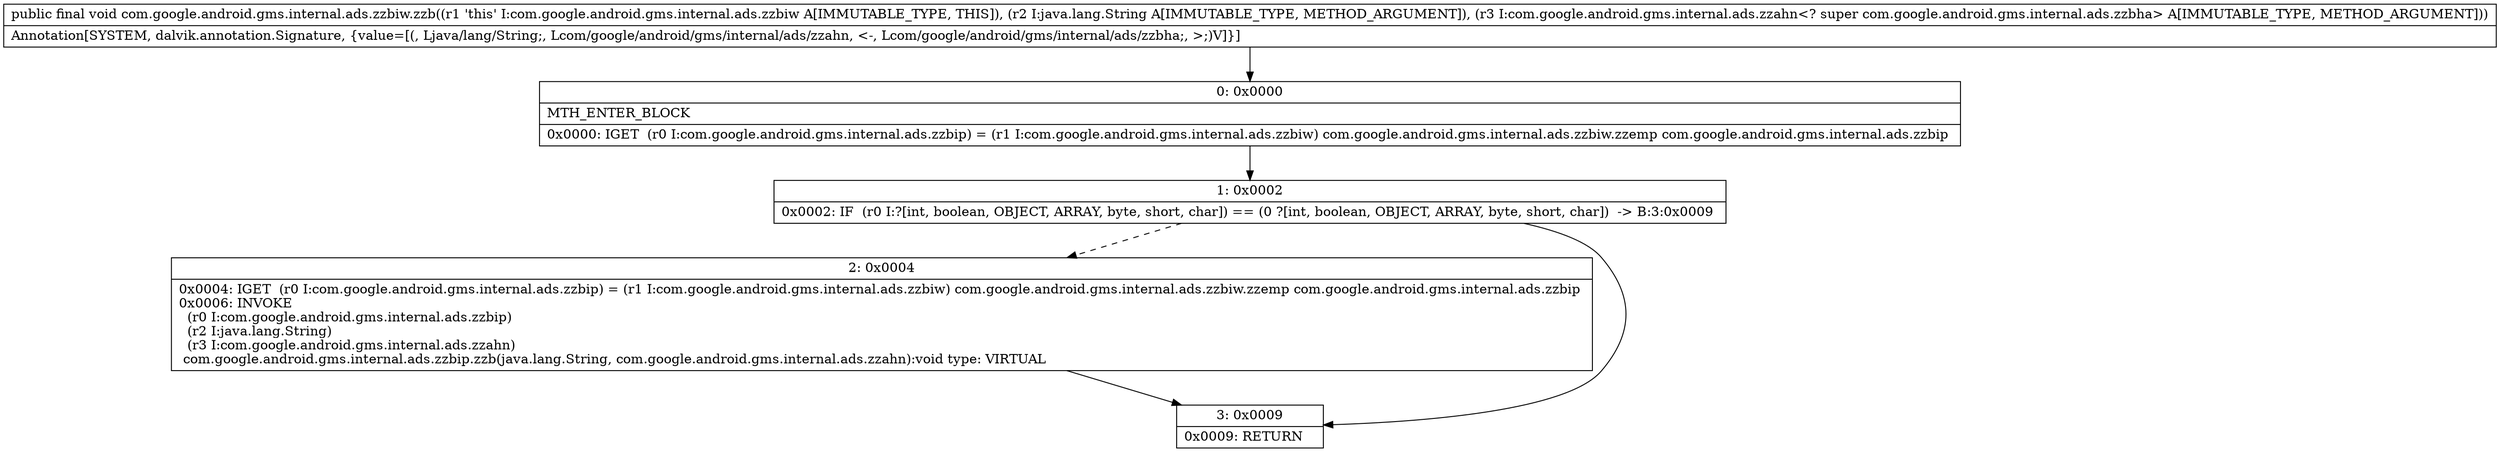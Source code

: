 digraph "CFG forcom.google.android.gms.internal.ads.zzbiw.zzb(Ljava\/lang\/String;Lcom\/google\/android\/gms\/internal\/ads\/zzahn;)V" {
Node_0 [shape=record,label="{0\:\ 0x0000|MTH_ENTER_BLOCK\l|0x0000: IGET  (r0 I:com.google.android.gms.internal.ads.zzbip) = (r1 I:com.google.android.gms.internal.ads.zzbiw) com.google.android.gms.internal.ads.zzbiw.zzemp com.google.android.gms.internal.ads.zzbip \l}"];
Node_1 [shape=record,label="{1\:\ 0x0002|0x0002: IF  (r0 I:?[int, boolean, OBJECT, ARRAY, byte, short, char]) == (0 ?[int, boolean, OBJECT, ARRAY, byte, short, char])  \-\> B:3:0x0009 \l}"];
Node_2 [shape=record,label="{2\:\ 0x0004|0x0004: IGET  (r0 I:com.google.android.gms.internal.ads.zzbip) = (r1 I:com.google.android.gms.internal.ads.zzbiw) com.google.android.gms.internal.ads.zzbiw.zzemp com.google.android.gms.internal.ads.zzbip \l0x0006: INVOKE  \l  (r0 I:com.google.android.gms.internal.ads.zzbip)\l  (r2 I:java.lang.String)\l  (r3 I:com.google.android.gms.internal.ads.zzahn)\l com.google.android.gms.internal.ads.zzbip.zzb(java.lang.String, com.google.android.gms.internal.ads.zzahn):void type: VIRTUAL \l}"];
Node_3 [shape=record,label="{3\:\ 0x0009|0x0009: RETURN   \l}"];
MethodNode[shape=record,label="{public final void com.google.android.gms.internal.ads.zzbiw.zzb((r1 'this' I:com.google.android.gms.internal.ads.zzbiw A[IMMUTABLE_TYPE, THIS]), (r2 I:java.lang.String A[IMMUTABLE_TYPE, METHOD_ARGUMENT]), (r3 I:com.google.android.gms.internal.ads.zzahn\<? super com.google.android.gms.internal.ads.zzbha\> A[IMMUTABLE_TYPE, METHOD_ARGUMENT]))  | Annotation[SYSTEM, dalvik.annotation.Signature, \{value=[(, Ljava\/lang\/String;, Lcom\/google\/android\/gms\/internal\/ads\/zzahn, \<\-, Lcom\/google\/android\/gms\/internal\/ads\/zzbha;, \>;)V]\}]\l}"];
MethodNode -> Node_0;
Node_0 -> Node_1;
Node_1 -> Node_2[style=dashed];
Node_1 -> Node_3;
Node_2 -> Node_3;
}

